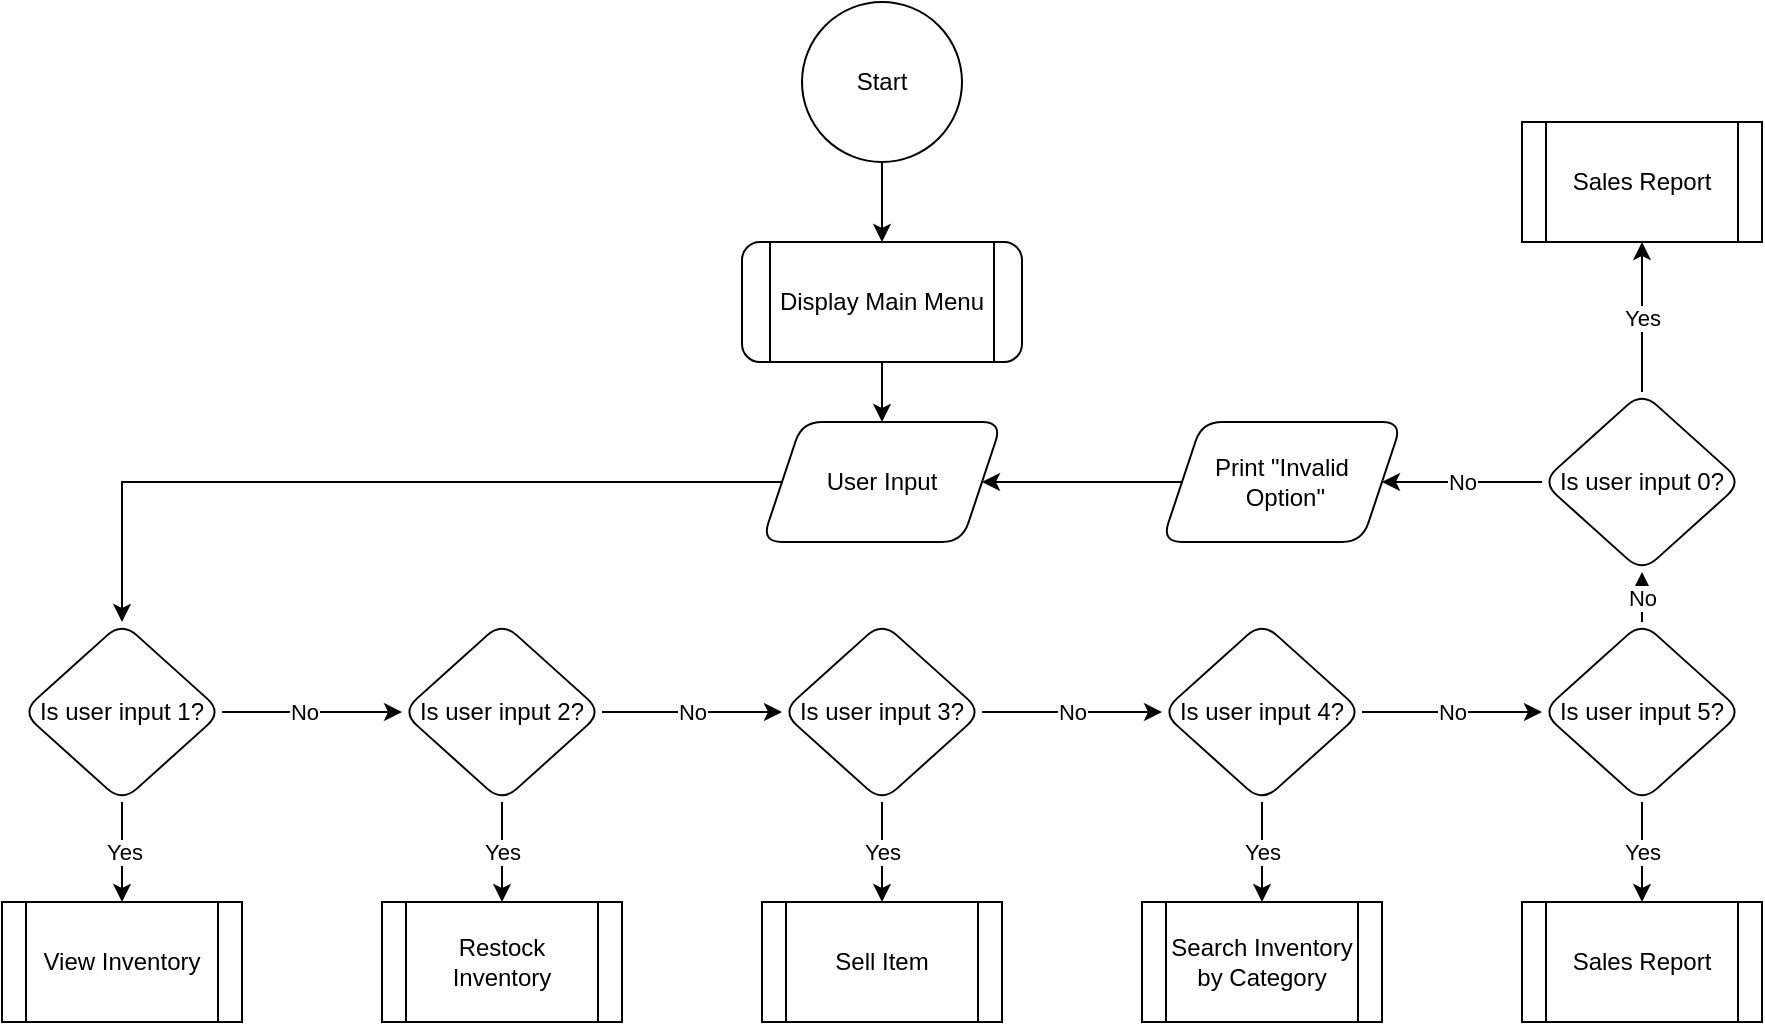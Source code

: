 <mxfile version="21.1.5" type="github">
  <diagram name="Page-1" id="Fzcq3KLfch-8bs7ro5z8">
    <mxGraphModel dx="1958" dy="698" grid="1" gridSize="10" guides="1" tooltips="1" connect="1" arrows="1" fold="1" page="1" pageScale="1" pageWidth="850" pageHeight="1100" math="0" shadow="0">
      <root>
        <mxCell id="0" />
        <mxCell id="1" parent="0" />
        <mxCell id="o57V1cxM35tyHnH2dMrG-3" style="edgeStyle=orthogonalEdgeStyle;rounded=0;orthogonalLoop=1;jettySize=auto;html=1;exitX=0.5;exitY=1;exitDx=0;exitDy=0;entryX=0.5;entryY=0;entryDx=0;entryDy=0;" edge="1" parent="1" source="o57V1cxM35tyHnH2dMrG-1">
          <mxGeometry relative="1" as="geometry">
            <mxPoint x="400" y="200" as="targetPoint" />
          </mxGeometry>
        </mxCell>
        <mxCell id="o57V1cxM35tyHnH2dMrG-1" value="Start" style="ellipse;whiteSpace=wrap;html=1;aspect=fixed;" vertex="1" parent="1">
          <mxGeometry x="360" y="80" width="80" height="80" as="geometry" />
        </mxCell>
        <mxCell id="o57V1cxM35tyHnH2dMrG-7" style="edgeStyle=orthogonalEdgeStyle;rounded=0;orthogonalLoop=1;jettySize=auto;html=1;entryX=0.5;entryY=0;entryDx=0;entryDy=0;" edge="1" parent="1" source="o57V1cxM35tyHnH2dMrG-5" target="o57V1cxM35tyHnH2dMrG-6">
          <mxGeometry relative="1" as="geometry" />
        </mxCell>
        <mxCell id="o57V1cxM35tyHnH2dMrG-5" value="Display Main Menu" style="shape=process;whiteSpace=wrap;html=1;backgroundOutline=1;rounded=1;" vertex="1" parent="1">
          <mxGeometry x="330" y="200" width="140" height="60" as="geometry" />
        </mxCell>
        <mxCell id="o57V1cxM35tyHnH2dMrG-9" style="edgeStyle=orthogonalEdgeStyle;rounded=0;orthogonalLoop=1;jettySize=auto;html=1;entryX=0.5;entryY=0;entryDx=0;entryDy=0;" edge="1" parent="1" source="o57V1cxM35tyHnH2dMrG-6" target="o57V1cxM35tyHnH2dMrG-8">
          <mxGeometry relative="1" as="geometry" />
        </mxCell>
        <mxCell id="o57V1cxM35tyHnH2dMrG-6" value="User Input" style="shape=parallelogram;perimeter=parallelogramPerimeter;whiteSpace=wrap;html=1;fixedSize=1;rounded=1;" vertex="1" parent="1">
          <mxGeometry x="340" y="290" width="120" height="60" as="geometry" />
        </mxCell>
        <mxCell id="o57V1cxM35tyHnH2dMrG-15" style="edgeStyle=orthogonalEdgeStyle;rounded=0;orthogonalLoop=1;jettySize=auto;html=1;" edge="1" parent="1" source="o57V1cxM35tyHnH2dMrG-8" target="o57V1cxM35tyHnH2dMrG-10">
          <mxGeometry relative="1" as="geometry" />
        </mxCell>
        <mxCell id="o57V1cxM35tyHnH2dMrG-23" value="No" style="edgeLabel;html=1;align=center;verticalAlign=middle;resizable=0;points=[];" vertex="1" connectable="0" parent="o57V1cxM35tyHnH2dMrG-15">
          <mxGeometry x="-0.233" relative="1" as="geometry">
            <mxPoint x="6" as="offset" />
          </mxGeometry>
        </mxCell>
        <mxCell id="o57V1cxM35tyHnH2dMrG-21" value="Yes" style="edgeStyle=orthogonalEdgeStyle;rounded=0;orthogonalLoop=1;jettySize=auto;html=1;" edge="1" parent="1" source="o57V1cxM35tyHnH2dMrG-8">
          <mxGeometry relative="1" as="geometry">
            <mxPoint x="20" y="530" as="targetPoint" />
          </mxGeometry>
        </mxCell>
        <mxCell id="o57V1cxM35tyHnH2dMrG-8" value="Is user input 1?" style="rhombus;whiteSpace=wrap;html=1;rounded=1;shadow=0;" vertex="1" parent="1">
          <mxGeometry x="-30" y="390" width="100" height="90" as="geometry" />
        </mxCell>
        <mxCell id="o57V1cxM35tyHnH2dMrG-16" value="No" style="edgeStyle=orthogonalEdgeStyle;rounded=0;orthogonalLoop=1;jettySize=auto;html=1;entryX=0;entryY=0.5;entryDx=0;entryDy=0;" edge="1" parent="1" source="o57V1cxM35tyHnH2dMrG-10" target="o57V1cxM35tyHnH2dMrG-11">
          <mxGeometry relative="1" as="geometry" />
        </mxCell>
        <mxCell id="o57V1cxM35tyHnH2dMrG-10" value="Is user input 2?" style="rhombus;whiteSpace=wrap;html=1;rounded=1;shadow=0;" vertex="1" parent="1">
          <mxGeometry x="160" y="390" width="100" height="90" as="geometry" />
        </mxCell>
        <mxCell id="o57V1cxM35tyHnH2dMrG-17" value="No" style="edgeStyle=orthogonalEdgeStyle;rounded=0;orthogonalLoop=1;jettySize=auto;html=1;entryX=0;entryY=0.5;entryDx=0;entryDy=0;" edge="1" parent="1" source="o57V1cxM35tyHnH2dMrG-11" target="o57V1cxM35tyHnH2dMrG-12">
          <mxGeometry relative="1" as="geometry" />
        </mxCell>
        <mxCell id="o57V1cxM35tyHnH2dMrG-11" value="Is user input 3?" style="rhombus;whiteSpace=wrap;html=1;rounded=1;shadow=0;" vertex="1" parent="1">
          <mxGeometry x="350" y="390" width="100" height="90" as="geometry" />
        </mxCell>
        <mxCell id="o57V1cxM35tyHnH2dMrG-18" value="No" style="edgeStyle=orthogonalEdgeStyle;rounded=0;orthogonalLoop=1;jettySize=auto;html=1;entryX=0;entryY=0.5;entryDx=0;entryDy=0;" edge="1" parent="1" source="o57V1cxM35tyHnH2dMrG-12" target="o57V1cxM35tyHnH2dMrG-13">
          <mxGeometry relative="1" as="geometry" />
        </mxCell>
        <mxCell id="o57V1cxM35tyHnH2dMrG-12" value="Is user input 4?" style="rhombus;whiteSpace=wrap;html=1;rounded=1;shadow=0;" vertex="1" parent="1">
          <mxGeometry x="540" y="390" width="100" height="90" as="geometry" />
        </mxCell>
        <mxCell id="o57V1cxM35tyHnH2dMrG-19" value="No" style="edgeStyle=orthogonalEdgeStyle;rounded=0;orthogonalLoop=1;jettySize=auto;html=1;" edge="1" parent="1" source="o57V1cxM35tyHnH2dMrG-13" target="o57V1cxM35tyHnH2dMrG-14">
          <mxGeometry relative="1" as="geometry" />
        </mxCell>
        <mxCell id="o57V1cxM35tyHnH2dMrG-13" value="Is user input 5?" style="rhombus;whiteSpace=wrap;html=1;rounded=1;shadow=0;" vertex="1" parent="1">
          <mxGeometry x="730" y="390" width="100" height="90" as="geometry" />
        </mxCell>
        <mxCell id="o57V1cxM35tyHnH2dMrG-45" value="Yes" style="edgeStyle=orthogonalEdgeStyle;rounded=0;orthogonalLoop=1;jettySize=auto;html=1;entryX=0.5;entryY=1;entryDx=0;entryDy=0;" edge="1" parent="1" source="o57V1cxM35tyHnH2dMrG-14" target="o57V1cxM35tyHnH2dMrG-44">
          <mxGeometry relative="1" as="geometry" />
        </mxCell>
        <mxCell id="o57V1cxM35tyHnH2dMrG-48" value="No" style="edgeStyle=orthogonalEdgeStyle;rounded=0;orthogonalLoop=1;jettySize=auto;html=1;entryX=1;entryY=0.5;entryDx=0;entryDy=0;" edge="1" parent="1" source="o57V1cxM35tyHnH2dMrG-14" target="o57V1cxM35tyHnH2dMrG-47">
          <mxGeometry relative="1" as="geometry" />
        </mxCell>
        <mxCell id="o57V1cxM35tyHnH2dMrG-14" value="Is user input 0?" style="rhombus;whiteSpace=wrap;html=1;rounded=1;shadow=0;" vertex="1" parent="1">
          <mxGeometry x="730" y="275" width="100" height="90" as="geometry" />
        </mxCell>
        <mxCell id="o57V1cxM35tyHnH2dMrG-22" value="View Inventory" style="shape=process;whiteSpace=wrap;html=1;backgroundOutline=1;" vertex="1" parent="1">
          <mxGeometry x="-40" y="530" width="120" height="60" as="geometry" />
        </mxCell>
        <mxCell id="o57V1cxM35tyHnH2dMrG-34" value="Yes" style="edgeStyle=orthogonalEdgeStyle;rounded=0;orthogonalLoop=1;jettySize=auto;html=1;" edge="1" parent="1">
          <mxGeometry relative="1" as="geometry">
            <mxPoint x="780" y="530" as="targetPoint" />
            <mxPoint x="780" y="480" as="sourcePoint" />
          </mxGeometry>
        </mxCell>
        <mxCell id="o57V1cxM35tyHnH2dMrG-35" value="Sales Report" style="shape=process;whiteSpace=wrap;html=1;backgroundOutline=1;" vertex="1" parent="1">
          <mxGeometry x="720" y="530" width="120" height="60" as="geometry" />
        </mxCell>
        <mxCell id="o57V1cxM35tyHnH2dMrG-36" value="Yes" style="edgeStyle=orthogonalEdgeStyle;rounded=0;orthogonalLoop=1;jettySize=auto;html=1;" edge="1" parent="1">
          <mxGeometry relative="1" as="geometry">
            <mxPoint x="590" y="530" as="targetPoint" />
            <mxPoint x="590" y="480" as="sourcePoint" />
          </mxGeometry>
        </mxCell>
        <mxCell id="o57V1cxM35tyHnH2dMrG-37" value="Search Inventory by Category" style="shape=process;whiteSpace=wrap;html=1;backgroundOutline=1;" vertex="1" parent="1">
          <mxGeometry x="530" y="530" width="120" height="60" as="geometry" />
        </mxCell>
        <mxCell id="o57V1cxM35tyHnH2dMrG-38" value="Yes" style="edgeStyle=orthogonalEdgeStyle;rounded=0;orthogonalLoop=1;jettySize=auto;html=1;" edge="1" parent="1">
          <mxGeometry relative="1" as="geometry">
            <mxPoint x="400" y="530" as="targetPoint" />
            <mxPoint x="400" y="480" as="sourcePoint" />
          </mxGeometry>
        </mxCell>
        <mxCell id="o57V1cxM35tyHnH2dMrG-39" value="Sell Item" style="shape=process;whiteSpace=wrap;html=1;backgroundOutline=1;" vertex="1" parent="1">
          <mxGeometry x="340" y="530" width="120" height="60" as="geometry" />
        </mxCell>
        <mxCell id="o57V1cxM35tyHnH2dMrG-40" value="Yes" style="edgeStyle=orthogonalEdgeStyle;rounded=0;orthogonalLoop=1;jettySize=auto;html=1;" edge="1" parent="1">
          <mxGeometry relative="1" as="geometry">
            <mxPoint x="210" y="530" as="targetPoint" />
            <mxPoint x="210" y="480" as="sourcePoint" />
          </mxGeometry>
        </mxCell>
        <mxCell id="o57V1cxM35tyHnH2dMrG-41" value="Restock Inventory" style="shape=process;whiteSpace=wrap;html=1;backgroundOutline=1;" vertex="1" parent="1">
          <mxGeometry x="150" y="530" width="120" height="60" as="geometry" />
        </mxCell>
        <mxCell id="o57V1cxM35tyHnH2dMrG-44" value="Sales Report" style="shape=process;whiteSpace=wrap;html=1;backgroundOutline=1;" vertex="1" parent="1">
          <mxGeometry x="720" y="140" width="120" height="60" as="geometry" />
        </mxCell>
        <mxCell id="o57V1cxM35tyHnH2dMrG-50" style="edgeStyle=orthogonalEdgeStyle;rounded=0;orthogonalLoop=1;jettySize=auto;html=1;" edge="1" parent="1" source="o57V1cxM35tyHnH2dMrG-47" target="o57V1cxM35tyHnH2dMrG-6">
          <mxGeometry relative="1" as="geometry" />
        </mxCell>
        <mxCell id="o57V1cxM35tyHnH2dMrG-47" value="Print &quot;Invalid&lt;br&gt;&amp;nbsp;Option&quot;" style="shape=parallelogram;perimeter=parallelogramPerimeter;whiteSpace=wrap;html=1;fixedSize=1;rounded=1;" vertex="1" parent="1">
          <mxGeometry x="540" y="290" width="120" height="60" as="geometry" />
        </mxCell>
      </root>
    </mxGraphModel>
  </diagram>
</mxfile>
